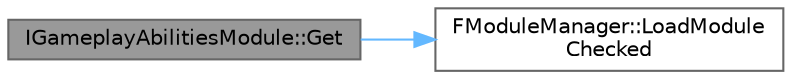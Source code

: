 digraph "IGameplayAbilitiesModule::Get"
{
 // INTERACTIVE_SVG=YES
 // LATEX_PDF_SIZE
  bgcolor="transparent";
  edge [fontname=Helvetica,fontsize=10,labelfontname=Helvetica,labelfontsize=10];
  node [fontname=Helvetica,fontsize=10,shape=box,height=0.2,width=0.4];
  rankdir="LR";
  Node1 [id="Node000001",label="IGameplayAbilitiesModule::Get",height=0.2,width=0.4,color="gray40", fillcolor="grey60", style="filled", fontcolor="black",tooltip="Singleton-like access to this module's interface."];
  Node1 -> Node2 [id="edge1_Node000001_Node000002",color="steelblue1",style="solid",tooltip=" "];
  Node2 [id="Node000002",label="FModuleManager::LoadModule\lChecked",height=0.2,width=0.4,color="grey40", fillcolor="white", style="filled",URL="$dd/dbe/classFModuleManager.html#a9af4fbbe86837ef50fcdf917fbfbe878",tooltip="Loads the specified module, checking to ensure it exists."];
}
